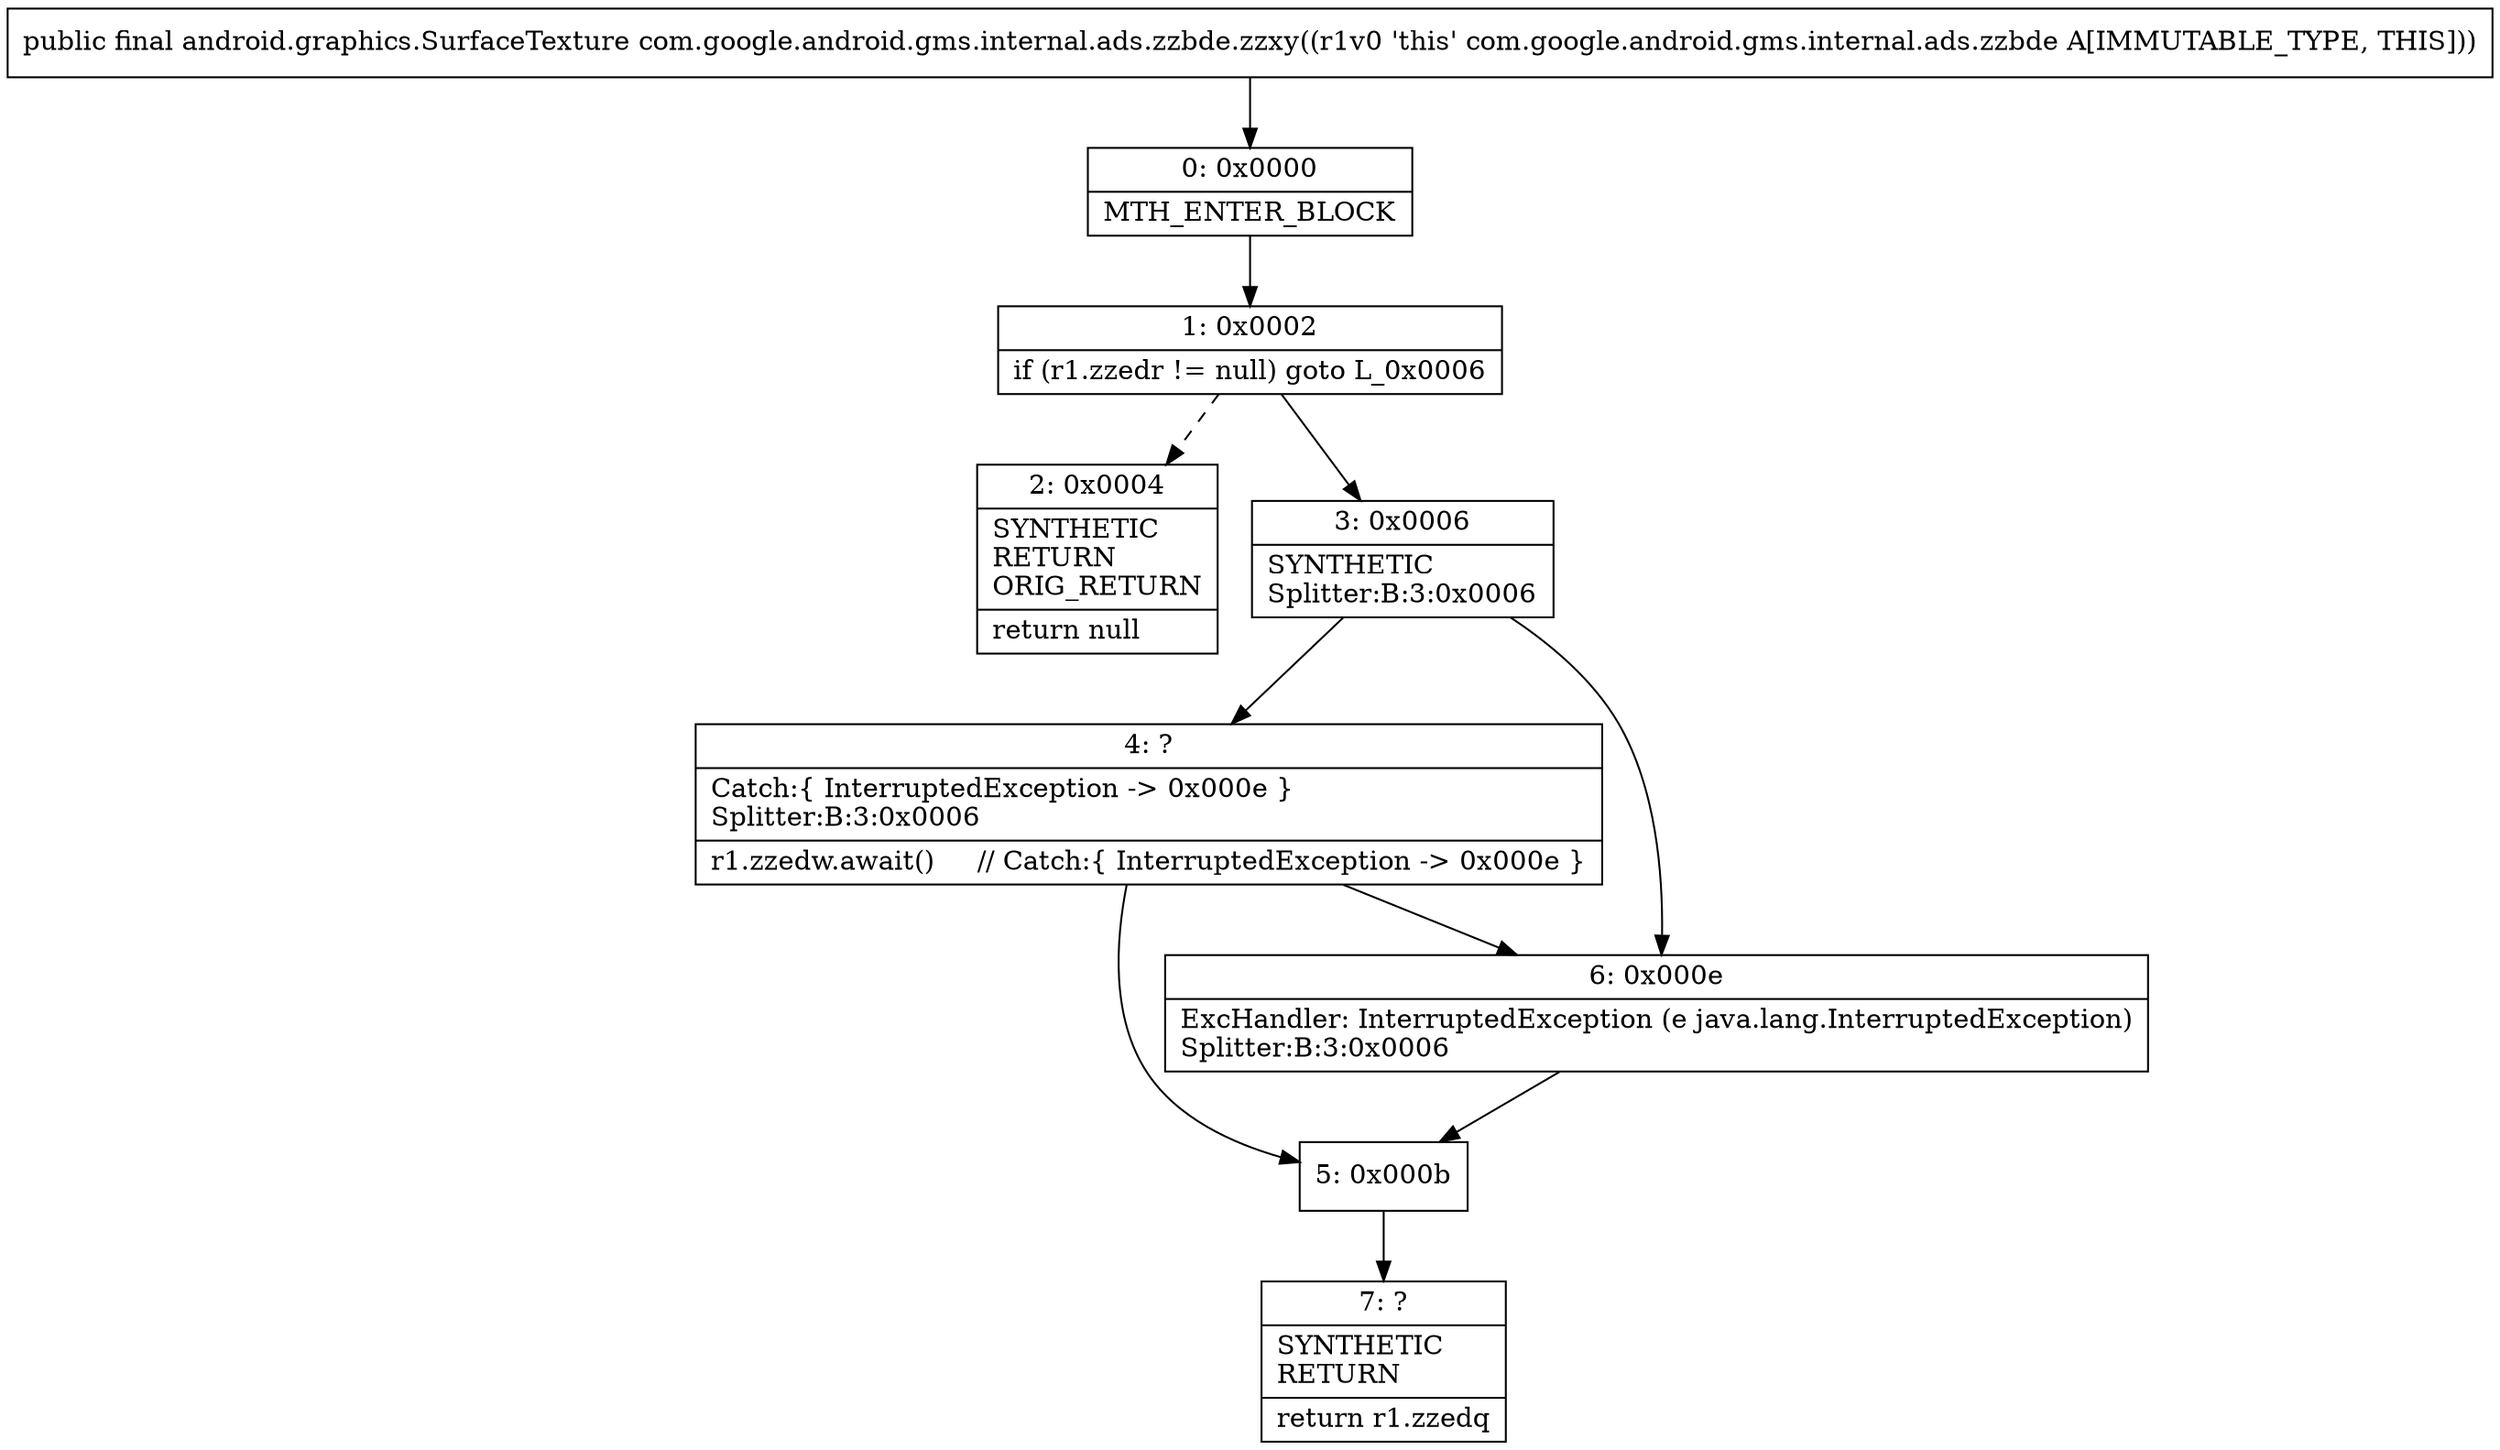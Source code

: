 digraph "CFG forcom.google.android.gms.internal.ads.zzbde.zzxy()Landroid\/graphics\/SurfaceTexture;" {
Node_0 [shape=record,label="{0\:\ 0x0000|MTH_ENTER_BLOCK\l}"];
Node_1 [shape=record,label="{1\:\ 0x0002|if (r1.zzedr != null) goto L_0x0006\l}"];
Node_2 [shape=record,label="{2\:\ 0x0004|SYNTHETIC\lRETURN\lORIG_RETURN\l|return null\l}"];
Node_3 [shape=record,label="{3\:\ 0x0006|SYNTHETIC\lSplitter:B:3:0x0006\l}"];
Node_4 [shape=record,label="{4\:\ ?|Catch:\{ InterruptedException \-\> 0x000e \}\lSplitter:B:3:0x0006\l|r1.zzedw.await()     \/\/ Catch:\{ InterruptedException \-\> 0x000e \}\l}"];
Node_5 [shape=record,label="{5\:\ 0x000b}"];
Node_6 [shape=record,label="{6\:\ 0x000e|ExcHandler: InterruptedException (e java.lang.InterruptedException)\lSplitter:B:3:0x0006\l}"];
Node_7 [shape=record,label="{7\:\ ?|SYNTHETIC\lRETURN\l|return r1.zzedq\l}"];
MethodNode[shape=record,label="{public final android.graphics.SurfaceTexture com.google.android.gms.internal.ads.zzbde.zzxy((r1v0 'this' com.google.android.gms.internal.ads.zzbde A[IMMUTABLE_TYPE, THIS])) }"];
MethodNode -> Node_0;
Node_0 -> Node_1;
Node_1 -> Node_2[style=dashed];
Node_1 -> Node_3;
Node_3 -> Node_4;
Node_3 -> Node_6;
Node_4 -> Node_5;
Node_4 -> Node_6;
Node_5 -> Node_7;
Node_6 -> Node_5;
}

